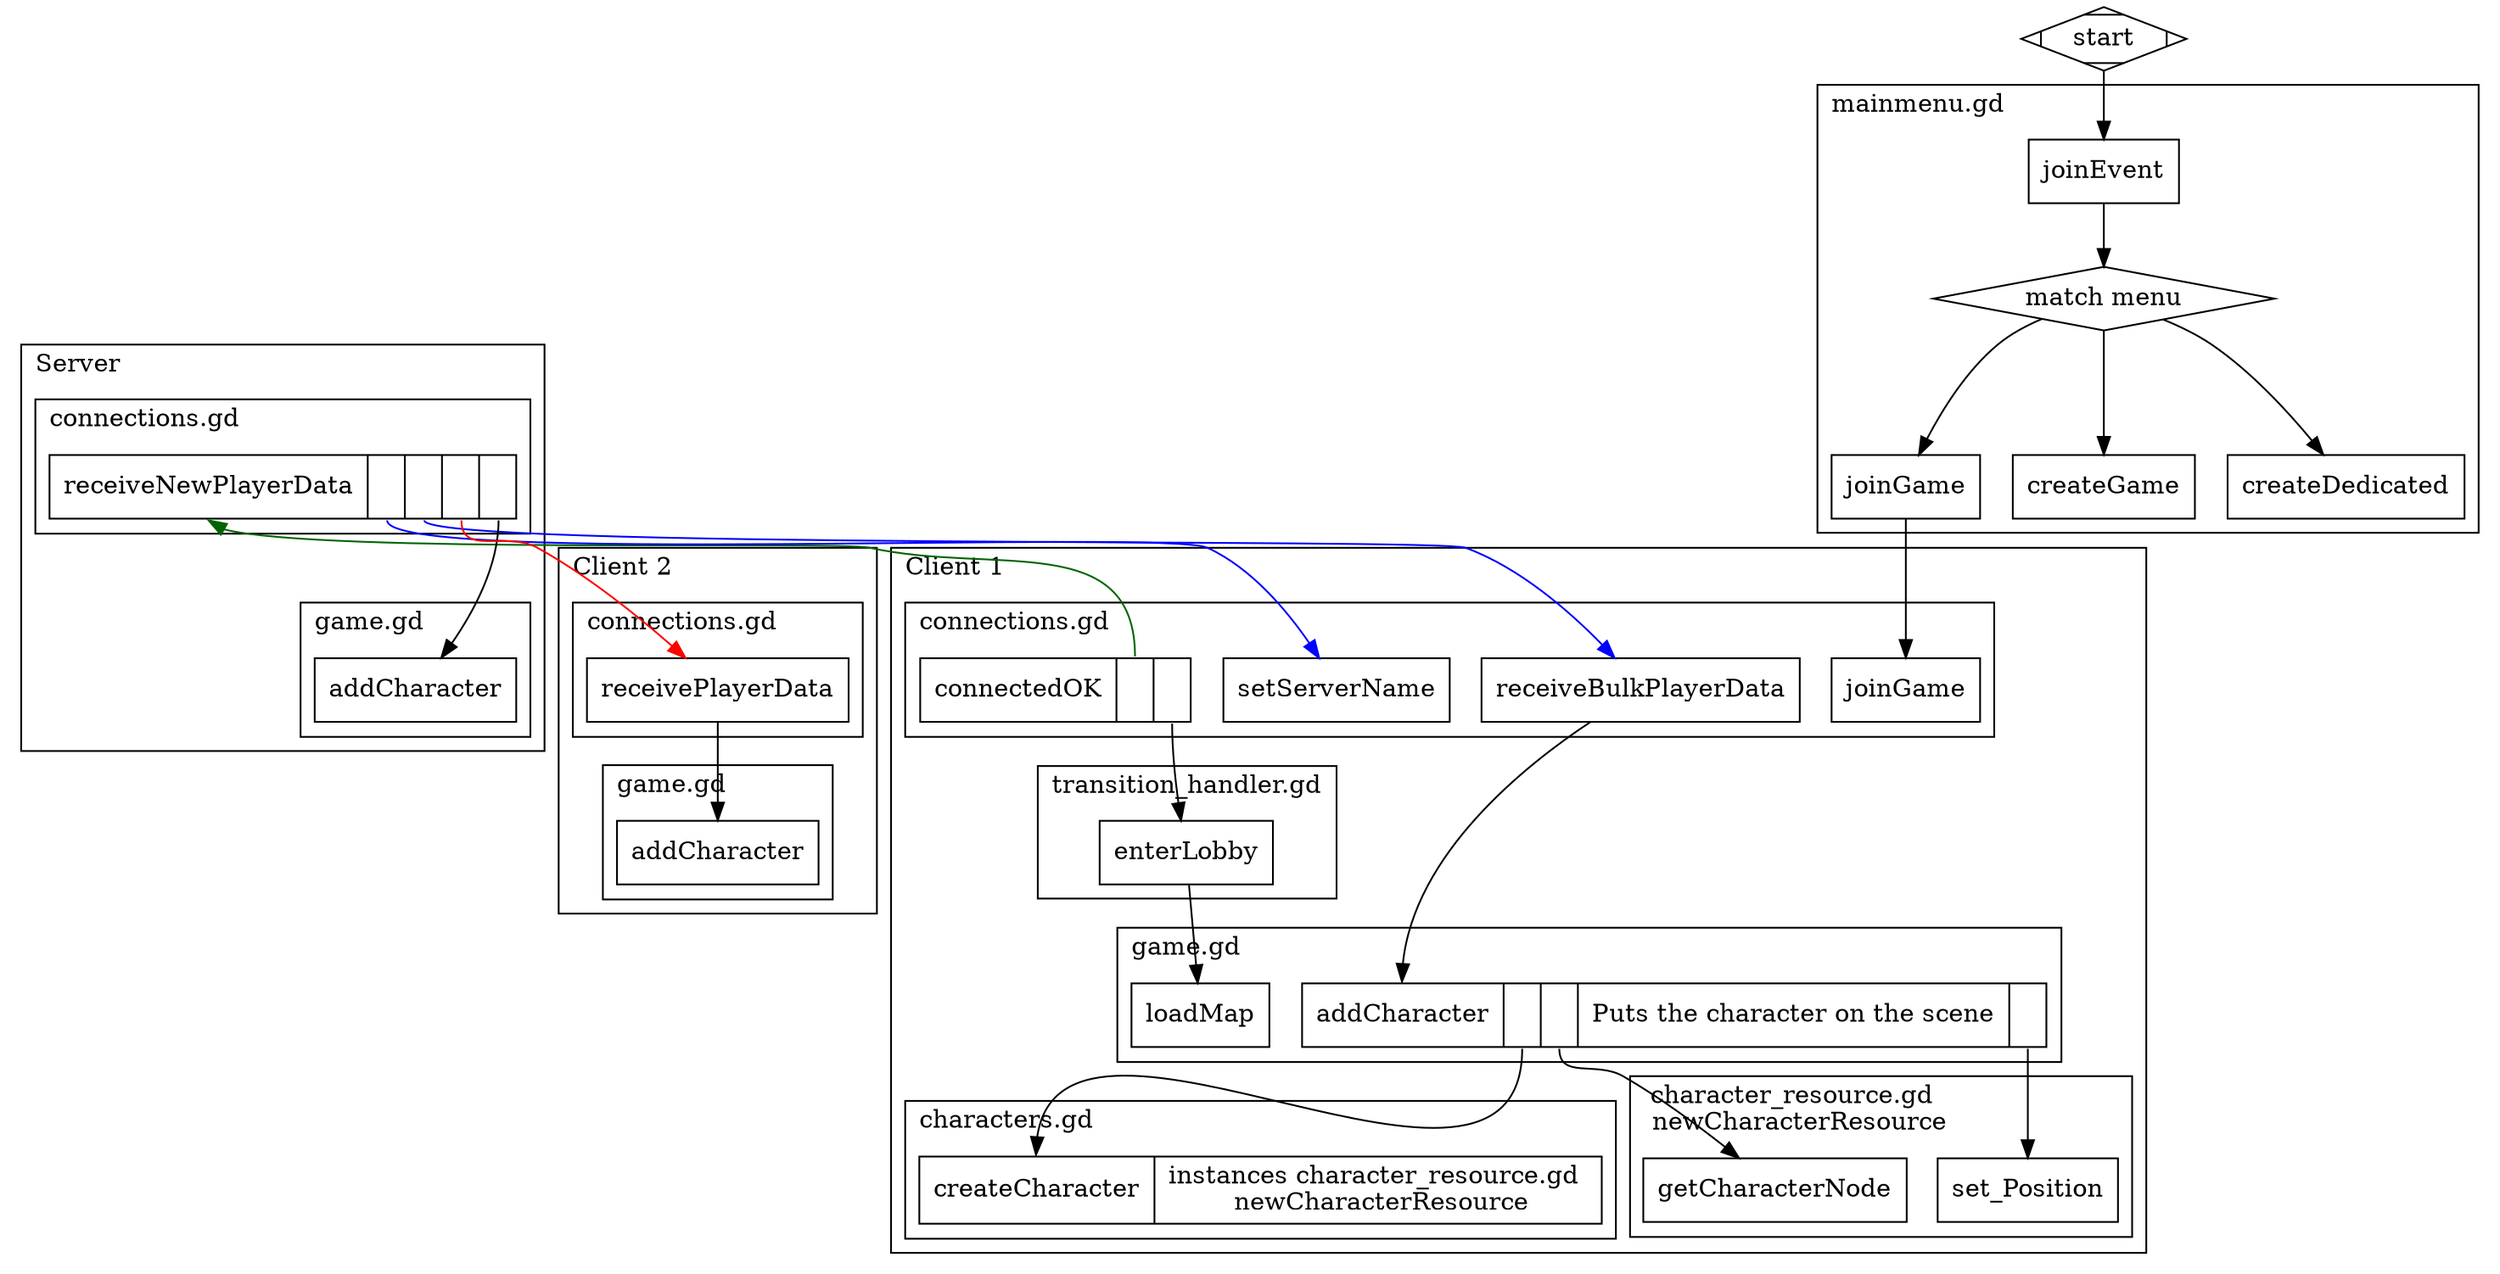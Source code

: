digraph join {
	subgraph cluster_mainmenu {
		label="mainmenu.gd"; labeljust="l";
		node [shape=box]; joinEvent; joinGame; createGame; createDedicated;
		node [shape=diamond]; {node [label="match menu"] match_menu};
	}

	subgraph cluster_0 {
		label="Client 1"; labeljust="l";
		subgraph cluster_0c {
			label="connections.gd"; labeljust="l";
			connections_joinGame[
				label="<f0> joinGame"
				shape=record
			];
			connections_connectedOK[
				label="<f0> connectedOK | <f1> | <f2>"
				shape=record
			];
			connections_setServerName [
				label="<f0> setServerName"
				shape=record
			];
			connections_receiveBulkPlayerData [
				label="<f0> receiveBulkPlayerData "
				shape=record
			];
		}
		subgraph cluster_0t {
			label="transition_handler.gd"; labeljust="l";
			node [shape=box]; {node [label="enterLobby"] client_enterLobby};
		}
		subgraph cluster_0g {
			label="game.gd"; labeljust="l";
			client_loadMap [
				label="loadMap"
				shape="record"
			];
			client_addCharacter [
				label="<f0> addCharacter | <f1> | <f2> | <f3> Puts the character on the scene | <f4> "
				shape="record"
			];
		}
		subgraph cluster_0char {
			label="characters.gd"; labeljust="l";
			client_characters_createCharacter [
				label="<f0> createCharacter | <f1> instances character_resource.gd \n newCharacterResource"
				shape="record"
			];
		}
		subgraph cluster_0charRes {
			label="character_resource.gd \n newCharacterResource"; labeljust="l";
			client_characterRes_getCharacterNode [
				label="getCharacterNode"
				shape="record"
			];
			client_characterRes_setPosition [
				label="set_Position"
				shape="record"
			];
		}
	}
	subgraph cluster_1 {
		label="Server"; labeljust="l";
		subgraph cluster_1c {
			label="connections.gd"; labeljust="l";
			connections_receiveNewPlayerData [
				label="<f0> receiveNewPlayerData | <f1> | <f2>| <f3> | <f4>"
				shape=record
			];
		}
		subgraph cluster_1g {
			label="game.gd"; labeljust="l";
			server_addCharacter [
				label="addCharacter"
				shape="record"
			];
		}
	}
	subgraph cluster_2 {
		label="Client 2"; labeljust="l";
		subgraph cluster_2c {
			label="connections.gd"; labeljust="l";
			connections_receivePlayerData [
				label="<f0> receivePlayerData "
				shape=record
			];
		}
		subgraph cluster_2g {
			label="game.gd"; labeljust="l";
			client2_addCharacter [
				label="addCharacter"
				shape="record"
			];
		}
	}
	start [shape=Mdiamond];
	start -> joinEvent;
	joinEvent -> match_menu;
	match_menu -> joinGame;
	match_menu -> createGame;
	match_menu -> createDedicated;
	joinGame -> connections_joinGame;
	connections_connectedOK:f1 -> connections_receiveNewPlayerData:f0 [color=darkgreen];
	connections_connectedOK:f2 -> client_enterLobby;
	client_enterLobby -> client_loadMap;
	connections_receiveNewPlayerData:f1 -> connections_setServerName [color=blue];
	connections_receiveNewPlayerData:f2 -> connections_receiveBulkPlayerData [color=blue];
	connections_receiveNewPlayerData:f3 -> connections_receivePlayerData [color=red];
	connections_receiveNewPlayerData:f4 -> server_addCharacter;
	connections_receiveBulkPlayerData -> client_addCharacter:f0;
	client_addCharacter:f1 -> client_characters_createCharacter:f0;
	client_addCharacter:f2 -> client_characterRes_getCharacterNode;
	client_addCharacter:f4 -> client_characterRes_setPosition;
	connections_receivePlayerData -> client2_addCharacter;
}

